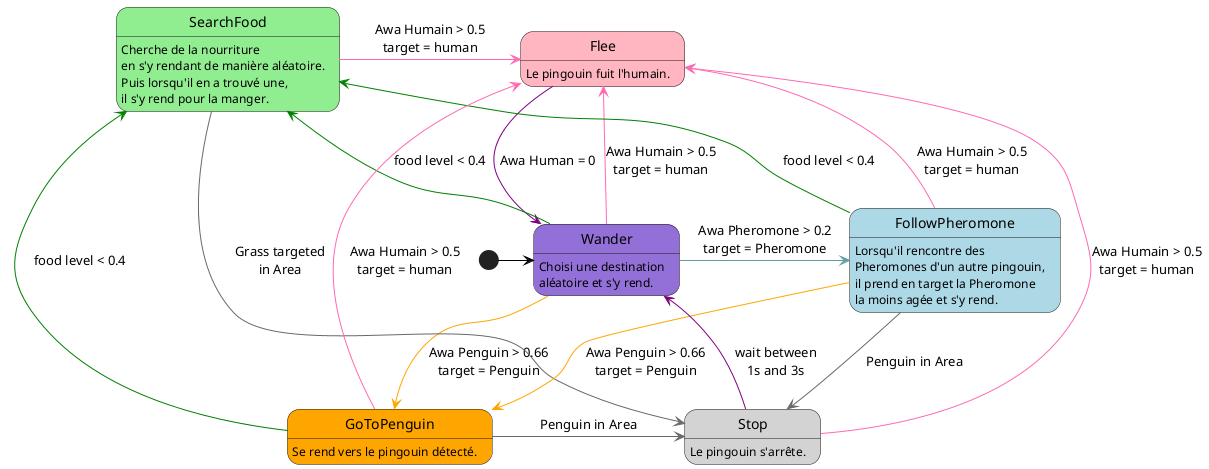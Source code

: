 @startuml sfm

[*] -[#Black]> Wander
Wander#MediumPurple -left[#HotPink]-> Flee: Awa Humain > 0.5\ntarget = human
Wander -up[#Green]-> SearchFood: food level < 0.4
Wander -right[#CadetBlue]-> FollowPheromone: Awa Pheromone > 0.2\ntarget = Pheromone
Wander -down[#Orange]-> GoToPenguin: Awa Penguin > 0.66\ntarget = Penguin

SearchFood#LightGreen -[#HotPink]> Flee: Awa Humain > 0.5\ntarget = human
SearchFood -[#DimGray]> Stop: Grass targeted\nin Area

FollowPheromone#LightBlue -[#HotPink]> Flee: Awa Humain > 0.5\ntarget = human
FollowPheromone -[#Orange]> GoToPenguin: Awa Penguin > 0.66\ntarget = Penguin
FollowPheromone -[#Green]> SearchFood: food level < 0.4
FollowPheromone -[#DimGray]> Stop: Penguin in Area

GoToPenguin#Orange -[#HotPink]> Flee: Awa Humain > 0.5\ntarget = human
GoToPenguin -[#Green]> SearchFood: food level < 0.4
GoToPenguin -[#DimGray]> Stop: Penguin in Area

Stop#LightGray -[#HotPink]> Flee: Awa Humain > 0.5\ntarget = human
Stop -[#Purple]> Wander: wait between\n1s and 3s

Flee#LightPink -[#Purple]-> Wander: Awa Human = 0

Wander: Choisi une destination\naléatoire et s'y rend.
SearchFood: Cherche de la nourriture\nen s'y rendant de manière aléatoire.\nPuis lorsqu'il en a trouvé une,\nil s'y rend pour la manger.
FollowPheromone: Lorsqu'il rencontre des\nPheromones d'un autre pingouin,\nil prend en target la Pheromone\nla moins agée et s'y rend.
GoToPenguin: Se rend vers le pingouin détecté.
Stop: Le pingouin s'arrête.
Flee: Le pingouin fuit l'humain.
@enduml
